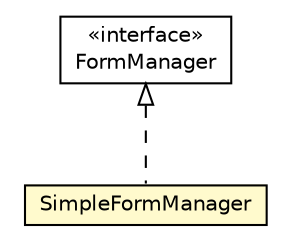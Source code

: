 #!/usr/local/bin/dot
#
# Class diagram 
# Generated by UMLGraph version R5_6-24-gf6e263 (http://www.umlgraph.org/)
#

digraph G {
	edge [fontname="Helvetica",fontsize=10,labelfontname="Helvetica",labelfontsize=10];
	node [fontname="Helvetica",fontsize=10,shape=plaintext];
	nodesep=0.25;
	ranksep=0.5;
	// org.universAAL.ui.handler.gui.swing.formManagement.SimpleFormManager
	c7608267 [label=<<table title="org.universAAL.ui.handler.gui.swing.formManagement.SimpleFormManager" border="0" cellborder="1" cellspacing="0" cellpadding="2" port="p" bgcolor="lemonChiffon" href="./SimpleFormManager.html">
		<tr><td><table border="0" cellspacing="0" cellpadding="1">
<tr><td align="center" balign="center"> SimpleFormManager </td></tr>
		</table></td></tr>
		</table>>, URL="./SimpleFormManager.html", fontname="Helvetica", fontcolor="black", fontsize=10.0];
	// org.universAAL.ui.handler.gui.swing.formManagement.FormManager
	c7608272 [label=<<table title="org.universAAL.ui.handler.gui.swing.formManagement.FormManager" border="0" cellborder="1" cellspacing="0" cellpadding="2" port="p" href="./FormManager.html">
		<tr><td><table border="0" cellspacing="0" cellpadding="1">
<tr><td align="center" balign="center"> &#171;interface&#187; </td></tr>
<tr><td align="center" balign="center"> FormManager </td></tr>
		</table></td></tr>
		</table>>, URL="./FormManager.html", fontname="Helvetica", fontcolor="black", fontsize=10.0];
	//org.universAAL.ui.handler.gui.swing.formManagement.SimpleFormManager implements org.universAAL.ui.handler.gui.swing.formManagement.FormManager
	c7608272:p -> c7608267:p [dir=back,arrowtail=empty,style=dashed];
}

